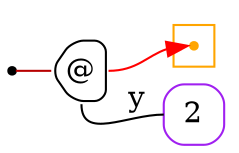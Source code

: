digraph G {
  rankdir=LR;
  edge[arrowhead=none,arrowtail=none];
  node[fixedsize=true,shape=circle]
  size="9.201041666666667,5.219270833333334";
  labeldistance=0;
  nodesep=.175;
  ranksep=.175;

 nd1[shape=point];
   nd36[label="2",tooltip="nd36-ConstGraph",style=rounded,orientation=90,shape=square,width=.4,height=.4,color="purple"];
 nd110[label="@",tooltip="nd110-AppGraph",style=rounded,orientation=90,shape=house,width=.4,height=.4,color="#000000"];
 subgraph cluster_nd56 {
   graph[style=fill,color="orange"];
   ndcluster_nd56[tooltip="nd56",orientation=90,shape=point,color="orange"];
 };

  nd110->ndcluster_nd56[tailport=e,headport=w,color=red,arrowhead=normal];
  nd1->nd110[tailport=e,headport=w,color="#b70000",arrowhead=none,arrowtail=none];
  nd110->nd36[label="y",tailport=s,headport=w];
}